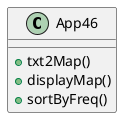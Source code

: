 @startuml
'https://plantuml.com/sequence-diagram

class App46{
    + txt2Map()
    + displayMap()
    + sortByFreq()
}
@enduml